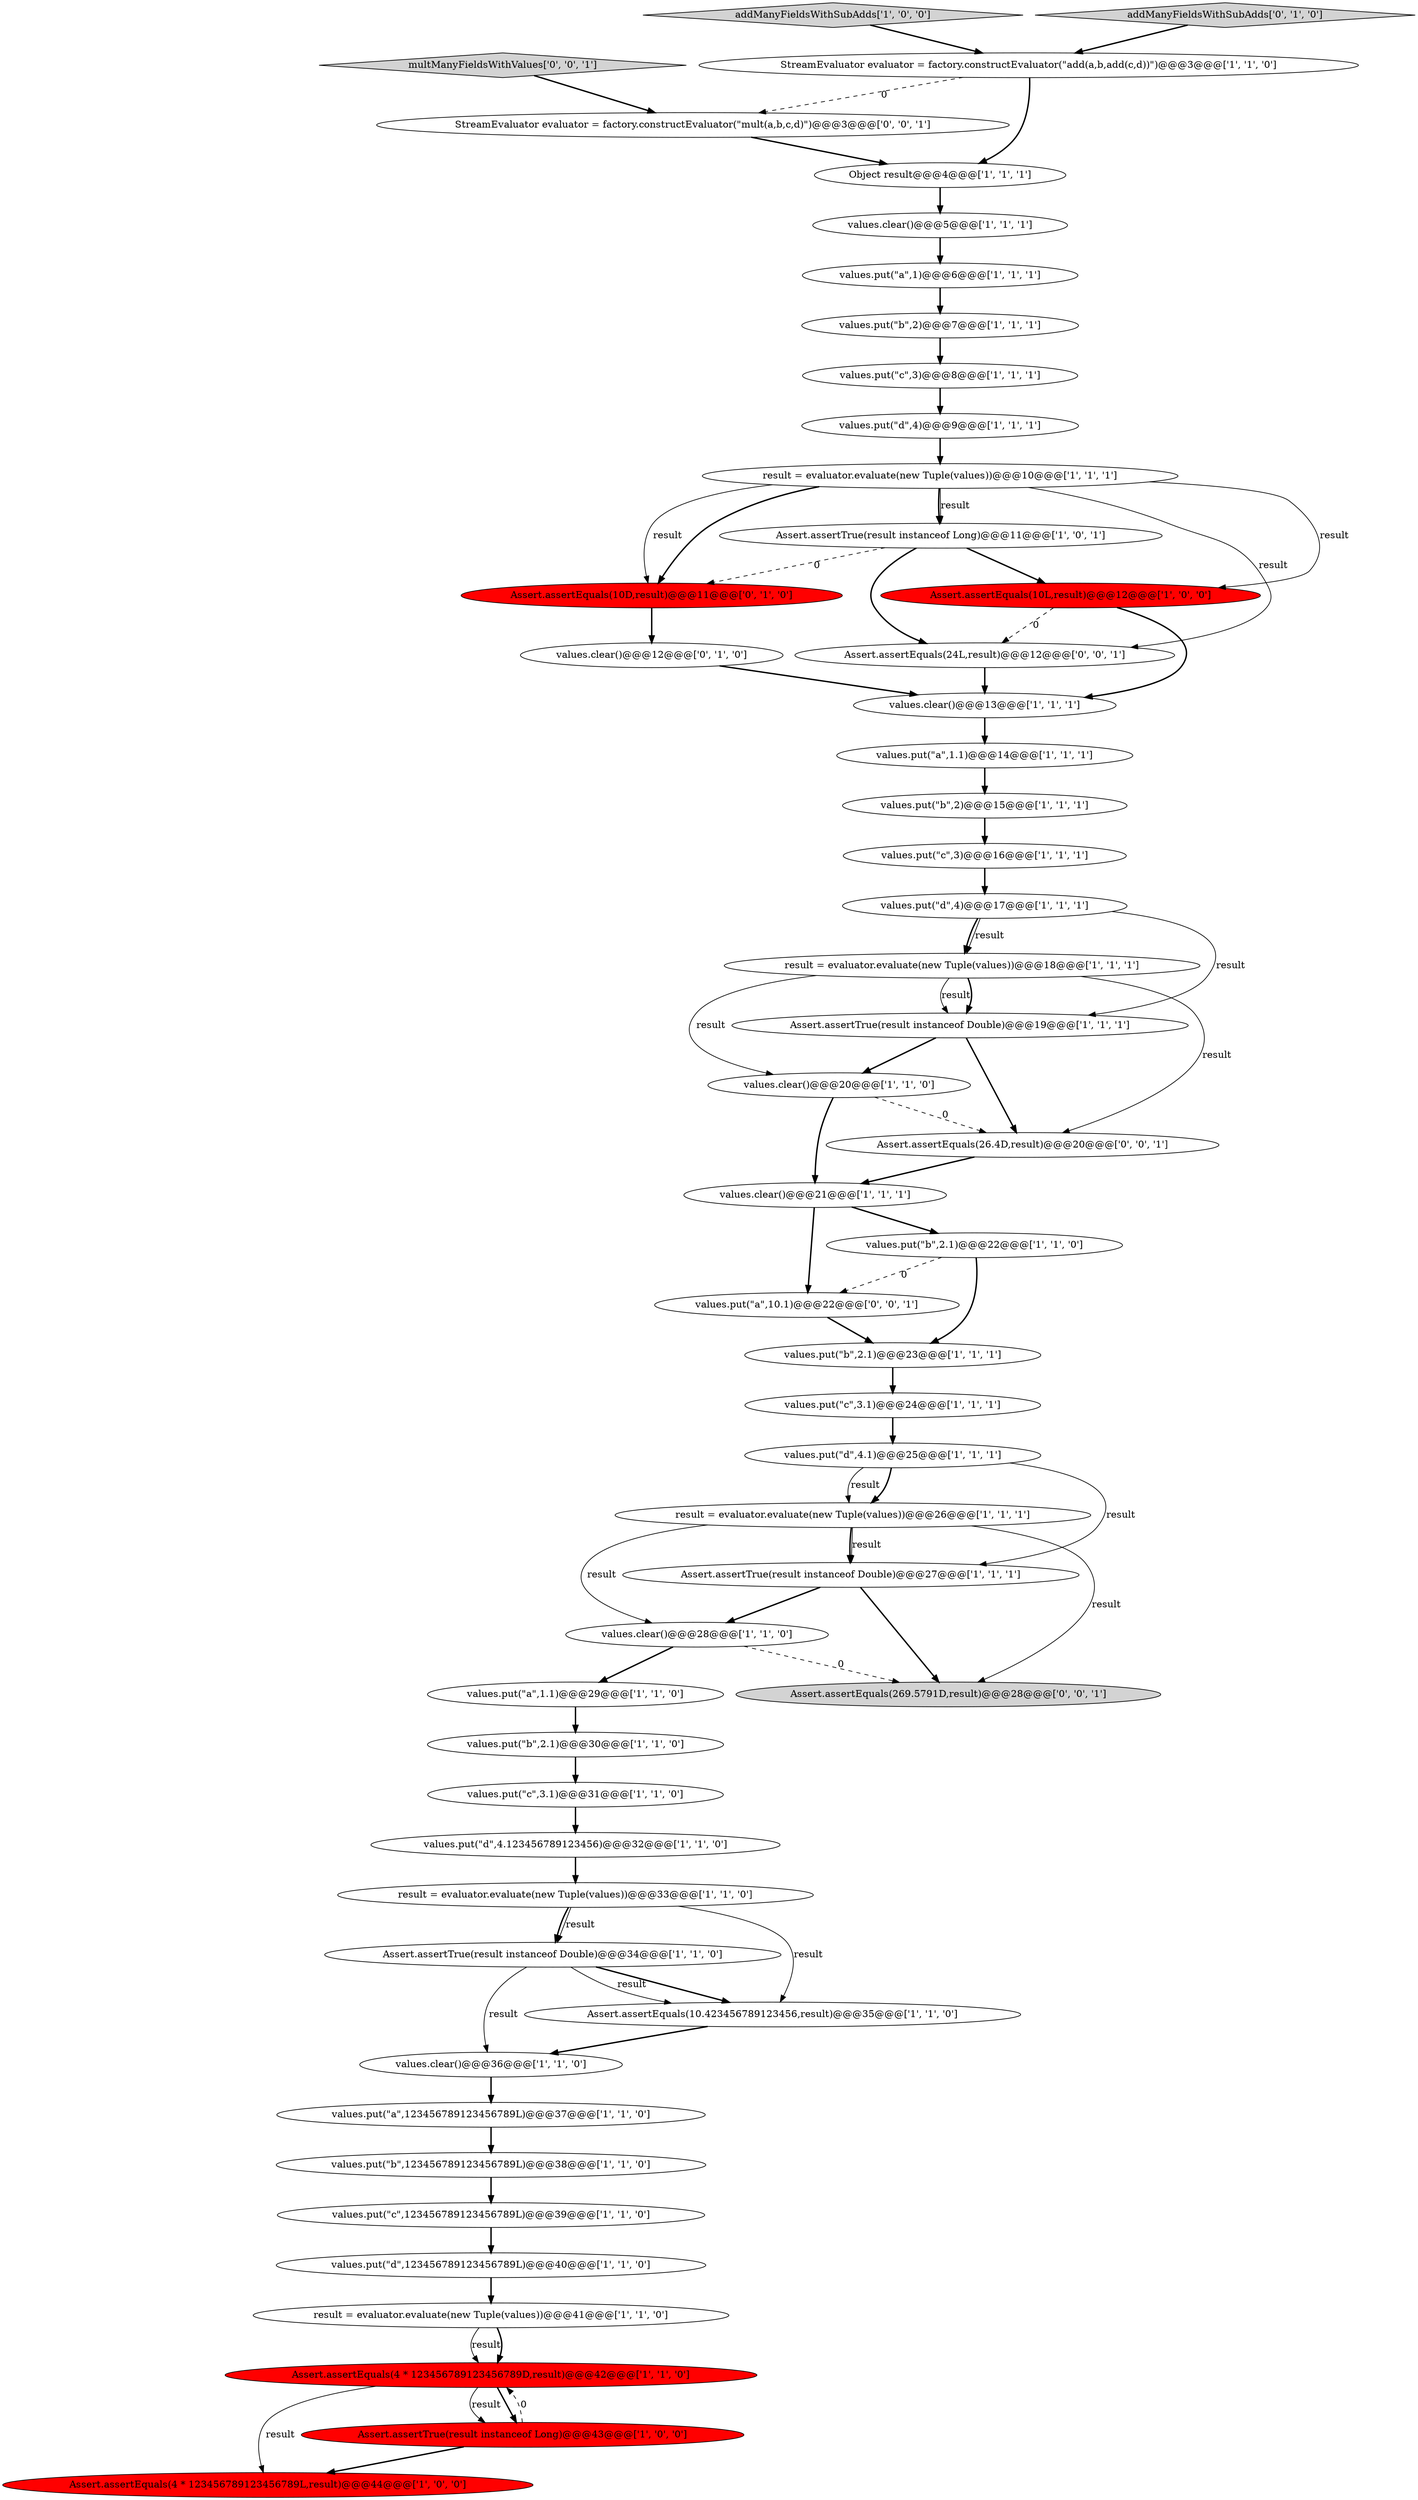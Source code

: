 digraph {
6 [style = filled, label = "Assert.assertEquals(4 * 123456789123456789L,result)@@@44@@@['1', '0', '0']", fillcolor = red, shape = ellipse image = "AAA1AAABBB1BBB"];
23 [style = filled, label = "values.put(\"d\",4.1)@@@25@@@['1', '1', '1']", fillcolor = white, shape = ellipse image = "AAA0AAABBB1BBB"];
48 [style = filled, label = "multManyFieldsWithValues['0', '0', '1']", fillcolor = lightgray, shape = diamond image = "AAA0AAABBB3BBB"];
40 [style = filled, label = "values.put(\"a\",1)@@@6@@@['1', '1', '1']", fillcolor = white, shape = ellipse image = "AAA0AAABBB1BBB"];
20 [style = filled, label = "Assert.assertEquals(10.423456789123456,result)@@@35@@@['1', '1', '0']", fillcolor = white, shape = ellipse image = "AAA0AAABBB1BBB"];
0 [style = filled, label = "values.put(\"d\",4)@@@9@@@['1', '1', '1']", fillcolor = white, shape = ellipse image = "AAA0AAABBB1BBB"];
13 [style = filled, label = "Assert.assertEquals(10L,result)@@@12@@@['1', '0', '0']", fillcolor = red, shape = ellipse image = "AAA1AAABBB1BBB"];
51 [style = filled, label = "values.put(\"a\",10.1)@@@22@@@['0', '0', '1']", fillcolor = white, shape = ellipse image = "AAA0AAABBB3BBB"];
43 [style = filled, label = "Assert.assertEquals(10D,result)@@@11@@@['0', '1', '0']", fillcolor = red, shape = ellipse image = "AAA1AAABBB2BBB"];
2 [style = filled, label = "StreamEvaluator evaluator = factory.constructEvaluator(\"add(a,b,add(c,d))\")@@@3@@@['1', '1', '0']", fillcolor = white, shape = ellipse image = "AAA0AAABBB1BBB"];
4 [style = filled, label = "result = evaluator.evaluate(new Tuple(values))@@@10@@@['1', '1', '1']", fillcolor = white, shape = ellipse image = "AAA0AAABBB1BBB"];
15 [style = filled, label = "values.put(\"a\",1.1)@@@14@@@['1', '1', '1']", fillcolor = white, shape = ellipse image = "AAA0AAABBB1BBB"];
22 [style = filled, label = "values.put(\"b\",2)@@@15@@@['1', '1', '1']", fillcolor = white, shape = ellipse image = "AAA0AAABBB1BBB"];
28 [style = filled, label = "values.put(\"a\",123456789123456789L)@@@37@@@['1', '1', '0']", fillcolor = white, shape = ellipse image = "AAA0AAABBB1BBB"];
36 [style = filled, label = "values.clear()@@@20@@@['1', '1', '0']", fillcolor = white, shape = ellipse image = "AAA0AAABBB1BBB"];
9 [style = filled, label = "values.clear()@@@28@@@['1', '1', '0']", fillcolor = white, shape = ellipse image = "AAA0AAABBB1BBB"];
34 [style = filled, label = "Assert.assertTrue(result instanceof Double)@@@34@@@['1', '1', '0']", fillcolor = white, shape = ellipse image = "AAA0AAABBB1BBB"];
11 [style = filled, label = "addManyFieldsWithSubAdds['1', '0', '0']", fillcolor = lightgray, shape = diamond image = "AAA0AAABBB1BBB"];
50 [style = filled, label = "StreamEvaluator evaluator = factory.constructEvaluator(\"mult(a,b,c,d)\")@@@3@@@['0', '0', '1']", fillcolor = white, shape = ellipse image = "AAA0AAABBB3BBB"];
3 [style = filled, label = "values.put(\"c\",123456789123456789L)@@@39@@@['1', '1', '0']", fillcolor = white, shape = ellipse image = "AAA0AAABBB1BBB"];
26 [style = filled, label = "values.put(\"c\",3.1)@@@31@@@['1', '1', '0']", fillcolor = white, shape = ellipse image = "AAA0AAABBB1BBB"];
16 [style = filled, label = "result = evaluator.evaluate(new Tuple(values))@@@33@@@['1', '1', '0']", fillcolor = white, shape = ellipse image = "AAA0AAABBB1BBB"];
38 [style = filled, label = "Assert.assertEquals(4 * 123456789123456789D,result)@@@42@@@['1', '1', '0']", fillcolor = red, shape = ellipse image = "AAA1AAABBB1BBB"];
49 [style = filled, label = "Assert.assertEquals(24L,result)@@@12@@@['0', '0', '1']", fillcolor = white, shape = ellipse image = "AAA0AAABBB3BBB"];
24 [style = filled, label = "values.put(\"b\",2.1)@@@22@@@['1', '1', '0']", fillcolor = white, shape = ellipse image = "AAA0AAABBB1BBB"];
14 [style = filled, label = "result = evaluator.evaluate(new Tuple(values))@@@26@@@['1', '1', '1']", fillcolor = white, shape = ellipse image = "AAA0AAABBB1BBB"];
21 [style = filled, label = "Assert.assertTrue(result instanceof Long)@@@11@@@['1', '0', '1']", fillcolor = white, shape = ellipse image = "AAA0AAABBB1BBB"];
8 [style = filled, label = "result = evaluator.evaluate(new Tuple(values))@@@18@@@['1', '1', '1']", fillcolor = white, shape = ellipse image = "AAA0AAABBB1BBB"];
39 [style = filled, label = "values.clear()@@@5@@@['1', '1', '1']", fillcolor = white, shape = ellipse image = "AAA0AAABBB1BBB"];
18 [style = filled, label = "Object result@@@4@@@['1', '1', '1']", fillcolor = white, shape = ellipse image = "AAA0AAABBB1BBB"];
27 [style = filled, label = "values.put(\"c\",3)@@@8@@@['1', '1', '1']", fillcolor = white, shape = ellipse image = "AAA0AAABBB1BBB"];
31 [style = filled, label = "result = evaluator.evaluate(new Tuple(values))@@@41@@@['1', '1', '0']", fillcolor = white, shape = ellipse image = "AAA0AAABBB1BBB"];
17 [style = filled, label = "Assert.assertTrue(result instanceof Double)@@@19@@@['1', '1', '1']", fillcolor = white, shape = ellipse image = "AAA0AAABBB1BBB"];
42 [style = filled, label = "values.put(\"b\",123456789123456789L)@@@38@@@['1', '1', '0']", fillcolor = white, shape = ellipse image = "AAA0AAABBB1BBB"];
37 [style = filled, label = "values.put(\"c\",3.1)@@@24@@@['1', '1', '1']", fillcolor = white, shape = ellipse image = "AAA0AAABBB1BBB"];
35 [style = filled, label = "values.put(\"b\",2)@@@7@@@['1', '1', '1']", fillcolor = white, shape = ellipse image = "AAA0AAABBB1BBB"];
7 [style = filled, label = "Assert.assertTrue(result instanceof Long)@@@43@@@['1', '0', '0']", fillcolor = red, shape = ellipse image = "AAA1AAABBB1BBB"];
46 [style = filled, label = "Assert.assertEquals(26.4D,result)@@@20@@@['0', '0', '1']", fillcolor = white, shape = ellipse image = "AAA0AAABBB3BBB"];
30 [style = filled, label = "values.put(\"d\",4)@@@17@@@['1', '1', '1']", fillcolor = white, shape = ellipse image = "AAA0AAABBB1BBB"];
47 [style = filled, label = "Assert.assertEquals(269.5791D,result)@@@28@@@['0', '0', '1']", fillcolor = lightgray, shape = ellipse image = "AAA0AAABBB3BBB"];
32 [style = filled, label = "values.put(\"d\",123456789123456789L)@@@40@@@['1', '1', '0']", fillcolor = white, shape = ellipse image = "AAA0AAABBB1BBB"];
41 [style = filled, label = "values.put(\"a\",1.1)@@@29@@@['1', '1', '0']", fillcolor = white, shape = ellipse image = "AAA0AAABBB1BBB"];
1 [style = filled, label = "Assert.assertTrue(result instanceof Double)@@@27@@@['1', '1', '1']", fillcolor = white, shape = ellipse image = "AAA0AAABBB1BBB"];
25 [style = filled, label = "values.put(\"b\",2.1)@@@30@@@['1', '1', '0']", fillcolor = white, shape = ellipse image = "AAA0AAABBB1BBB"];
19 [style = filled, label = "values.clear()@@@13@@@['1', '1', '1']", fillcolor = white, shape = ellipse image = "AAA0AAABBB1BBB"];
33 [style = filled, label = "values.put(\"c\",3)@@@16@@@['1', '1', '1']", fillcolor = white, shape = ellipse image = "AAA0AAABBB1BBB"];
12 [style = filled, label = "values.clear()@@@36@@@['1', '1', '0']", fillcolor = white, shape = ellipse image = "AAA0AAABBB1BBB"];
45 [style = filled, label = "values.clear()@@@12@@@['0', '1', '0']", fillcolor = white, shape = ellipse image = "AAA0AAABBB2BBB"];
29 [style = filled, label = "values.clear()@@@21@@@['1', '1', '1']", fillcolor = white, shape = ellipse image = "AAA0AAABBB1BBB"];
5 [style = filled, label = "values.put(\"d\",4.123456789123456)@@@32@@@['1', '1', '0']", fillcolor = white, shape = ellipse image = "AAA0AAABBB1BBB"];
10 [style = filled, label = "values.put(\"b\",2.1)@@@23@@@['1', '1', '1']", fillcolor = white, shape = ellipse image = "AAA0AAABBB1BBB"];
44 [style = filled, label = "addManyFieldsWithSubAdds['0', '1', '0']", fillcolor = lightgray, shape = diamond image = "AAA0AAABBB2BBB"];
24->10 [style = bold, label=""];
44->2 [style = bold, label=""];
17->46 [style = bold, label=""];
35->27 [style = bold, label=""];
22->33 [style = bold, label=""];
21->43 [style = dashed, label="0"];
4->43 [style = bold, label=""];
40->35 [style = bold, label=""];
34->20 [style = bold, label=""];
12->28 [style = bold, label=""];
27->0 [style = bold, label=""];
23->1 [style = solid, label="result"];
26->5 [style = bold, label=""];
36->29 [style = bold, label=""];
50->18 [style = bold, label=""];
8->17 [style = solid, label="result"];
31->38 [style = solid, label="result"];
38->7 [style = solid, label="result"];
30->17 [style = solid, label="result"];
4->21 [style = bold, label=""];
24->51 [style = dashed, label="0"];
16->34 [style = bold, label=""];
48->50 [style = bold, label=""];
2->18 [style = bold, label=""];
34->20 [style = solid, label="result"];
31->38 [style = bold, label=""];
14->47 [style = solid, label="result"];
14->1 [style = solid, label="result"];
2->50 [style = dashed, label="0"];
8->36 [style = solid, label="result"];
37->23 [style = bold, label=""];
51->10 [style = bold, label=""];
38->6 [style = solid, label="result"];
30->8 [style = solid, label="result"];
11->2 [style = bold, label=""];
43->45 [style = bold, label=""];
14->1 [style = bold, label=""];
1->9 [style = bold, label=""];
15->22 [style = bold, label=""];
46->29 [style = bold, label=""];
14->9 [style = solid, label="result"];
4->43 [style = solid, label="result"];
23->14 [style = bold, label=""];
9->41 [style = bold, label=""];
8->17 [style = bold, label=""];
17->36 [style = bold, label=""];
5->16 [style = bold, label=""];
9->47 [style = dashed, label="0"];
4->21 [style = solid, label="result"];
36->46 [style = dashed, label="0"];
13->19 [style = bold, label=""];
1->47 [style = bold, label=""];
18->39 [style = bold, label=""];
4->49 [style = solid, label="result"];
0->4 [style = bold, label=""];
38->7 [style = bold, label=""];
45->19 [style = bold, label=""];
39->40 [style = bold, label=""];
16->20 [style = solid, label="result"];
7->38 [style = dashed, label="0"];
25->26 [style = bold, label=""];
20->12 [style = bold, label=""];
7->6 [style = bold, label=""];
49->19 [style = bold, label=""];
16->34 [style = solid, label="result"];
33->30 [style = bold, label=""];
42->3 [style = bold, label=""];
13->49 [style = dashed, label="0"];
21->49 [style = bold, label=""];
23->14 [style = solid, label="result"];
41->25 [style = bold, label=""];
28->42 [style = bold, label=""];
30->8 [style = bold, label=""];
19->15 [style = bold, label=""];
4->13 [style = solid, label="result"];
3->32 [style = bold, label=""];
29->24 [style = bold, label=""];
34->12 [style = solid, label="result"];
32->31 [style = bold, label=""];
29->51 [style = bold, label=""];
8->46 [style = solid, label="result"];
21->13 [style = bold, label=""];
10->37 [style = bold, label=""];
}

